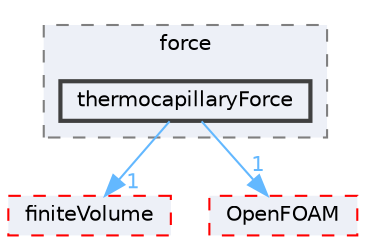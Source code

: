digraph "src/regionModels/surfaceFilmModels/submodels/kinematic/force/thermocapillaryForce"
{
 // LATEX_PDF_SIZE
  bgcolor="transparent";
  edge [fontname=Helvetica,fontsize=10,labelfontname=Helvetica,labelfontsize=10];
  node [fontname=Helvetica,fontsize=10,shape=box,height=0.2,width=0.4];
  compound=true
  subgraph clusterdir_6e1c174345a149ebf9cf672121689ca3 {
    graph [ bgcolor="#edf0f7", pencolor="grey50", label="force", fontname=Helvetica,fontsize=10 style="filled,dashed", URL="dir_6e1c174345a149ebf9cf672121689ca3.html",tooltip=""]
  dir_9d981977c2eb0159f446d5beeacfcad0 [label="thermocapillaryForce", fillcolor="#edf0f7", color="grey25", style="filled,bold", URL="dir_9d981977c2eb0159f446d5beeacfcad0.html",tooltip=""];
  }
  dir_9bd15774b555cf7259a6fa18f99fe99b [label="finiteVolume", fillcolor="#edf0f7", color="red", style="filled,dashed", URL="dir_9bd15774b555cf7259a6fa18f99fe99b.html",tooltip=""];
  dir_c5473ff19b20e6ec4dfe5c310b3778a8 [label="OpenFOAM", fillcolor="#edf0f7", color="red", style="filled,dashed", URL="dir_c5473ff19b20e6ec4dfe5c310b3778a8.html",tooltip=""];
  dir_9d981977c2eb0159f446d5beeacfcad0->dir_9bd15774b555cf7259a6fa18f99fe99b [headlabel="1", labeldistance=1.5 headhref="dir_004006_001387.html" href="dir_004006_001387.html" color="steelblue1" fontcolor="steelblue1"];
  dir_9d981977c2eb0159f446d5beeacfcad0->dir_c5473ff19b20e6ec4dfe5c310b3778a8 [headlabel="1", labeldistance=1.5 headhref="dir_004006_002695.html" href="dir_004006_002695.html" color="steelblue1" fontcolor="steelblue1"];
}
